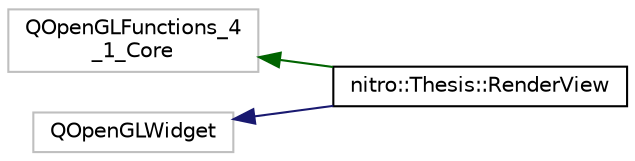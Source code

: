 digraph "Graphical Class Hierarchy"
{
 // LATEX_PDF_SIZE
  edge [fontname="Helvetica",fontsize="10",labelfontname="Helvetica",labelfontsize="10"];
  node [fontname="Helvetica",fontsize="10",shape=record];
  rankdir="LR";
  Node88 [label="QOpenGLFunctions_4\l_1_Core",height=0.2,width=0.4,color="grey75", fillcolor="white", style="filled",tooltip=" "];
  Node88 -> Node0 [dir="back",color="darkgreen",fontsize="10",style="solid",fontname="Helvetica"];
  Node0 [label="nitro::Thesis::RenderView",height=0.2,width=0.4,color="black", fillcolor="white", style="filled",URL="$d6/d1e/classnitro_1_1Thesis_1_1RenderView.html",tooltip=" "];
  Node90 [label="QOpenGLWidget",height=0.2,width=0.4,color="grey75", fillcolor="white", style="filled",tooltip=" "];
  Node90 -> Node0 [dir="back",color="midnightblue",fontsize="10",style="solid",fontname="Helvetica"];
}
